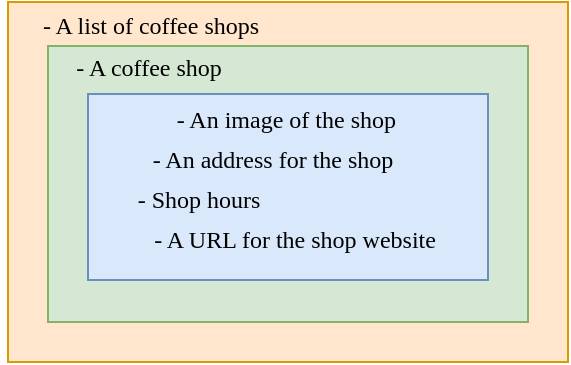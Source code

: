 <mxfile version="14.4.8" type="github">
  <diagram id="IQOvOW7_LwPa19zFiCb5" name="Page-1">
    <mxGraphModel dx="1426" dy="803" grid="1" gridSize="10" guides="1" tooltips="1" connect="1" arrows="1" fold="1" page="1" pageScale="1" pageWidth="850" pageHeight="1100" math="0" shadow="0">
      <root>
        <mxCell id="0" />
        <mxCell id="1" parent="0" />
        <mxCell id="Qi5CRPaLCgvLhPsHswWF-10" value="" style="rounded=0;whiteSpace=wrap;html=1;fillColor=#ffe6cc;strokeColor=#d79b00;" vertex="1" parent="1">
          <mxGeometry x="200" y="190" width="280" height="180" as="geometry" />
        </mxCell>
        <mxCell id="Qi5CRPaLCgvLhPsHswWF-9" value="" style="rounded=0;whiteSpace=wrap;html=1;fillColor=#d5e8d4;strokeColor=#82b366;" vertex="1" parent="1">
          <mxGeometry x="220" y="212" width="240" height="138" as="geometry" />
        </mxCell>
        <mxCell id="Qi5CRPaLCgvLhPsHswWF-2" value="&lt;font face=&quot;Verdana&quot;&gt;- A list of coffee shops&lt;/font&gt;" style="text;html=1;align=center;verticalAlign=middle;resizable=0;points=[];autosize=1;" vertex="1" parent="1">
          <mxGeometry x="196" y="192" width="150" height="20" as="geometry" />
        </mxCell>
        <mxCell id="Qi5CRPaLCgvLhPsHswWF-7" value="&lt;font face=&quot;Verdana&quot;&gt;- A coffee shop&lt;/font&gt;" style="text;html=1;align=center;verticalAlign=middle;resizable=0;points=[];autosize=1;" vertex="1" parent="1">
          <mxGeometry x="215" y="213" width="110" height="20" as="geometry" />
        </mxCell>
        <mxCell id="Qi5CRPaLCgvLhPsHswWF-11" value="" style="rounded=0;whiteSpace=wrap;html=1;fillColor=#dae8fc;strokeColor=#6c8ebf;" vertex="1" parent="1">
          <mxGeometry x="240" y="236" width="200" height="93" as="geometry" />
        </mxCell>
        <mxCell id="Qi5CRPaLCgvLhPsHswWF-6" value="&lt;div align=&quot;right&quot;&gt;&lt;font face=&quot;Verdana&quot;&gt;- An image of the shop&lt;/font&gt;&lt;/div&gt;" style="text;html=1;align=right;verticalAlign=middle;resizable=0;points=[];autosize=1;" vertex="1" parent="1">
          <mxGeometry x="245" y="239" width="150" height="20" as="geometry" />
        </mxCell>
        <mxCell id="Qi5CRPaLCgvLhPsHswWF-3" value="&lt;font face=&quot;Verdana&quot;&gt;- An address for the shop&lt;/font&gt;" style="text;html=1;align=center;verticalAlign=middle;resizable=0;points=[];autosize=1;" vertex="1" parent="1">
          <mxGeometry x="247" y="259" width="170" height="20" as="geometry" />
        </mxCell>
        <mxCell id="Qi5CRPaLCgvLhPsHswWF-5" value="&lt;font face=&quot;Verdana&quot;&gt;- Shop hours&lt;/font&gt;" style="text;html=1;align=center;verticalAlign=middle;resizable=0;points=[];autosize=1;" vertex="1" parent="1">
          <mxGeometry x="250" y="279" width="90" height="20" as="geometry" />
        </mxCell>
        <mxCell id="Qi5CRPaLCgvLhPsHswWF-4" value="&lt;font face=&quot;Verdana&quot;&gt;- A URL for the shop website&lt;/font&gt;" style="text;html=1;align=center;verticalAlign=middle;resizable=0;points=[];autosize=1;" vertex="1" parent="1">
          <mxGeometry x="248" y="299" width="190" height="20" as="geometry" />
        </mxCell>
      </root>
    </mxGraphModel>
  </diagram>
</mxfile>
